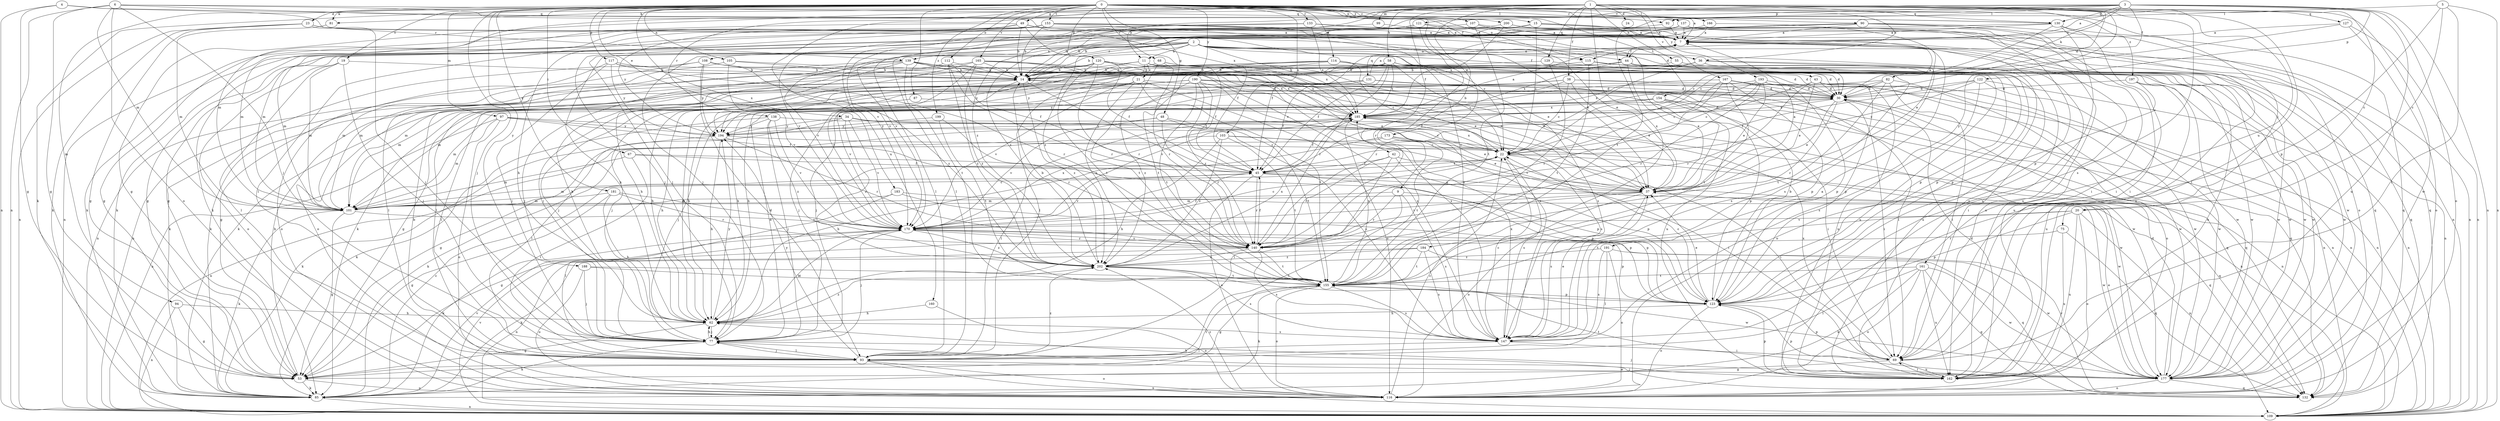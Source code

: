 strict digraph  {
0;
1;
2;
3;
4;
5;
6;
7;
9;
11;
14;
15;
19;
20;
21;
22;
23;
24;
30;
34;
36;
37;
38;
42;
43;
44;
45;
48;
49;
53;
55;
58;
62;
67;
68;
69;
75;
77;
81;
82;
85;
87;
90;
92;
93;
94;
97;
99;
101;
103;
105;
107;
108;
109;
112;
114;
115;
116;
117;
120;
121;
122;
123;
127;
129;
130;
131;
132;
133;
137;
138;
139;
140;
147;
153;
154;
155;
160;
161;
162;
165;
166;
167;
170;
173;
177;
181;
183;
184;
185;
188;
190;
191;
193;
194;
197;
199;
200;
202;
0 -> 7  [label=a];
0 -> 15  [label=c];
0 -> 19  [label=c];
0 -> 23  [label=d];
0 -> 34  [label=e];
0 -> 36  [label=e];
0 -> 48  [label=g];
0 -> 49  [label=g];
0 -> 67  [label=i];
0 -> 68  [label=i];
0 -> 75  [label=j];
0 -> 77  [label=j];
0 -> 81  [label=k];
0 -> 87  [label=l];
0 -> 90  [label=l];
0 -> 92  [label=l];
0 -> 94  [label=m];
0 -> 97  [label=m];
0 -> 103  [label=n];
0 -> 105  [label=n];
0 -> 107  [label=n];
0 -> 112  [label=o];
0 -> 114  [label=o];
0 -> 115  [label=o];
0 -> 117  [label=p];
0 -> 120  [label=p];
0 -> 133  [label=r];
0 -> 137  [label=r];
0 -> 153  [label=t];
0 -> 154  [label=t];
0 -> 165  [label=v];
0 -> 166  [label=v];
0 -> 173  [label=w];
0 -> 177  [label=w];
0 -> 181  [label=x];
0 -> 183  [label=x];
0 -> 188  [label=y];
0 -> 190  [label=y];
0 -> 197  [label=z];
0 -> 199  [label=z];
0 -> 200  [label=z];
1 -> 9  [label=b];
1 -> 11  [label=b];
1 -> 20  [label=c];
1 -> 24  [label=d];
1 -> 30  [label=d];
1 -> 38  [label=f];
1 -> 42  [label=f];
1 -> 53  [label=g];
1 -> 55  [label=h];
1 -> 58  [label=h];
1 -> 69  [label=i];
1 -> 81  [label=k];
1 -> 82  [label=k];
1 -> 85  [label=k];
1 -> 99  [label=m];
1 -> 127  [label=q];
1 -> 129  [label=q];
1 -> 130  [label=q];
1 -> 138  [label=r];
1 -> 147  [label=s];
1 -> 160  [label=u];
1 -> 161  [label=u];
1 -> 167  [label=v];
1 -> 184  [label=x];
1 -> 191  [label=y];
1 -> 193  [label=y];
1 -> 202  [label=z];
2 -> 11  [label=b];
2 -> 14  [label=b];
2 -> 36  [label=e];
2 -> 37  [label=e];
2 -> 43  [label=f];
2 -> 62  [label=h];
2 -> 101  [label=m];
2 -> 108  [label=n];
2 -> 115  [label=o];
2 -> 139  [label=r];
2 -> 147  [label=s];
2 -> 162  [label=u];
2 -> 170  [label=v];
2 -> 185  [label=x];
3 -> 7  [label=a];
3 -> 44  [label=f];
3 -> 92  [label=l];
3 -> 101  [label=m];
3 -> 109  [label=n];
3 -> 115  [label=o];
3 -> 116  [label=o];
3 -> 121  [label=p];
3 -> 122  [label=p];
3 -> 130  [label=q];
3 -> 155  [label=t];
3 -> 162  [label=u];
3 -> 170  [label=v];
4 -> 53  [label=g];
4 -> 109  [label=n];
4 -> 130  [label=q];
4 -> 139  [label=r];
5 -> 20  [label=c];
5 -> 69  [label=i];
5 -> 92  [label=l];
5 -> 109  [label=n];
5 -> 123  [label=p];
6 -> 44  [label=f];
6 -> 53  [label=g];
6 -> 77  [label=j];
6 -> 101  [label=m];
6 -> 109  [label=n];
6 -> 116  [label=o];
6 -> 130  [label=q];
6 -> 185  [label=x];
7 -> 44  [label=f];
7 -> 131  [label=q];
7 -> 132  [label=q];
7 -> 162  [label=u];
7 -> 177  [label=w];
9 -> 93  [label=l];
9 -> 101  [label=m];
9 -> 123  [label=p];
9 -> 140  [label=r];
9 -> 147  [label=s];
11 -> 14  [label=b];
11 -> 21  [label=c];
11 -> 37  [label=e];
11 -> 45  [label=f];
11 -> 93  [label=l];
11 -> 177  [label=w];
11 -> 185  [label=x];
11 -> 194  [label=y];
14 -> 30  [label=d];
14 -> 45  [label=f];
14 -> 77  [label=j];
14 -> 170  [label=v];
14 -> 202  [label=z];
15 -> 7  [label=a];
15 -> 14  [label=b];
15 -> 22  [label=c];
15 -> 93  [label=l];
15 -> 109  [label=n];
15 -> 123  [label=p];
19 -> 14  [label=b];
19 -> 77  [label=j];
19 -> 93  [label=l];
19 -> 101  [label=m];
19 -> 116  [label=o];
20 -> 109  [label=n];
20 -> 116  [label=o];
20 -> 123  [label=p];
20 -> 155  [label=t];
20 -> 162  [label=u];
20 -> 170  [label=v];
21 -> 30  [label=d];
21 -> 53  [label=g];
21 -> 62  [label=h];
21 -> 116  [label=o];
21 -> 155  [label=t];
21 -> 170  [label=v];
21 -> 202  [label=z];
22 -> 45  [label=f];
22 -> 69  [label=i];
22 -> 132  [label=q];
22 -> 147  [label=s];
22 -> 185  [label=x];
23 -> 7  [label=a];
23 -> 37  [label=e];
23 -> 53  [label=g];
23 -> 77  [label=j];
23 -> 85  [label=k];
23 -> 109  [label=n];
30 -> 7  [label=a];
30 -> 37  [label=e];
30 -> 69  [label=i];
30 -> 132  [label=q];
30 -> 140  [label=r];
30 -> 185  [label=x];
34 -> 37  [label=e];
34 -> 93  [label=l];
34 -> 170  [label=v];
34 -> 177  [label=w];
34 -> 194  [label=y];
34 -> 202  [label=z];
36 -> 14  [label=b];
36 -> 85  [label=k];
36 -> 109  [label=n];
36 -> 140  [label=r];
36 -> 162  [label=u];
36 -> 177  [label=w];
37 -> 7  [label=a];
37 -> 53  [label=g];
37 -> 101  [label=m];
37 -> 116  [label=o];
37 -> 147  [label=s];
37 -> 170  [label=v];
38 -> 22  [label=c];
38 -> 30  [label=d];
38 -> 37  [label=e];
38 -> 62  [label=h];
38 -> 77  [label=j];
38 -> 101  [label=m];
38 -> 109  [label=n];
42 -> 45  [label=f];
42 -> 93  [label=l];
42 -> 123  [label=p];
42 -> 140  [label=r];
42 -> 177  [label=w];
43 -> 30  [label=d];
43 -> 37  [label=e];
43 -> 45  [label=f];
43 -> 109  [label=n];
43 -> 123  [label=p];
43 -> 140  [label=r];
43 -> 162  [label=u];
44 -> 14  [label=b];
44 -> 30  [label=d];
44 -> 37  [label=e];
44 -> 85  [label=k];
44 -> 123  [label=p];
44 -> 185  [label=x];
45 -> 37  [label=e];
45 -> 101  [label=m];
45 -> 116  [label=o];
45 -> 123  [label=p];
45 -> 132  [label=q];
45 -> 140  [label=r];
45 -> 170  [label=v];
48 -> 22  [label=c];
48 -> 140  [label=r];
48 -> 155  [label=t];
48 -> 170  [label=v];
48 -> 194  [label=y];
49 -> 7  [label=a];
49 -> 14  [label=b];
49 -> 45  [label=f];
49 -> 53  [label=g];
49 -> 101  [label=m];
49 -> 147  [label=s];
49 -> 194  [label=y];
53 -> 14  [label=b];
53 -> 85  [label=k];
53 -> 116  [label=o];
53 -> 155  [label=t];
55 -> 14  [label=b];
55 -> 177  [label=w];
58 -> 14  [label=b];
58 -> 22  [label=c];
58 -> 45  [label=f];
58 -> 69  [label=i];
58 -> 85  [label=k];
58 -> 140  [label=r];
58 -> 162  [label=u];
58 -> 177  [label=w];
58 -> 185  [label=x];
58 -> 194  [label=y];
62 -> 53  [label=g];
62 -> 77  [label=j];
62 -> 147  [label=s];
62 -> 194  [label=y];
62 -> 202  [label=z];
67 -> 45  [label=f];
67 -> 93  [label=l];
67 -> 101  [label=m];
67 -> 123  [label=p];
68 -> 14  [label=b];
68 -> 140  [label=r];
68 -> 147  [label=s];
68 -> 155  [label=t];
68 -> 177  [label=w];
69 -> 53  [label=g];
69 -> 123  [label=p];
69 -> 162  [label=u];
69 -> 185  [label=x];
75 -> 132  [label=q];
75 -> 140  [label=r];
75 -> 162  [label=u];
77 -> 30  [label=d];
77 -> 62  [label=h];
77 -> 85  [label=k];
77 -> 93  [label=l];
81 -> 101  [label=m];
82 -> 30  [label=d];
82 -> 62  [label=h];
82 -> 69  [label=i];
82 -> 101  [label=m];
82 -> 116  [label=o];
82 -> 155  [label=t];
85 -> 22  [label=c];
85 -> 109  [label=n];
85 -> 170  [label=v];
87 -> 62  [label=h];
87 -> 185  [label=x];
90 -> 7  [label=a];
90 -> 45  [label=f];
90 -> 53  [label=g];
90 -> 69  [label=i];
90 -> 77  [label=j];
90 -> 132  [label=q];
90 -> 162  [label=u];
92 -> 7  [label=a];
92 -> 14  [label=b];
93 -> 14  [label=b];
93 -> 77  [label=j];
93 -> 109  [label=n];
93 -> 116  [label=o];
93 -> 177  [label=w];
93 -> 194  [label=y];
93 -> 202  [label=z];
94 -> 53  [label=g];
94 -> 62  [label=h];
94 -> 109  [label=n];
97 -> 45  [label=f];
97 -> 101  [label=m];
97 -> 109  [label=n];
97 -> 116  [label=o];
97 -> 147  [label=s];
97 -> 194  [label=y];
99 -> 7  [label=a];
99 -> 85  [label=k];
101 -> 22  [label=c];
101 -> 53  [label=g];
101 -> 85  [label=k];
101 -> 170  [label=v];
103 -> 22  [label=c];
103 -> 62  [label=h];
103 -> 69  [label=i];
103 -> 109  [label=n];
103 -> 155  [label=t];
103 -> 202  [label=z];
105 -> 14  [label=b];
105 -> 101  [label=m];
105 -> 147  [label=s];
105 -> 170  [label=v];
107 -> 7  [label=a];
107 -> 37  [label=e];
107 -> 101  [label=m];
107 -> 155  [label=t];
108 -> 14  [label=b];
108 -> 37  [label=e];
108 -> 53  [label=g];
108 -> 93  [label=l];
108 -> 109  [label=n];
108 -> 194  [label=y];
108 -> 202  [label=z];
109 -> 170  [label=v];
112 -> 14  [label=b];
112 -> 45  [label=f];
112 -> 62  [label=h];
112 -> 140  [label=r];
112 -> 202  [label=z];
114 -> 14  [label=b];
114 -> 22  [label=c];
114 -> 30  [label=d];
114 -> 93  [label=l];
114 -> 101  [label=m];
114 -> 123  [label=p];
114 -> 155  [label=t];
114 -> 177  [label=w];
115 -> 14  [label=b];
115 -> 30  [label=d];
115 -> 155  [label=t];
115 -> 177  [label=w];
116 -> 22  [label=c];
116 -> 202  [label=z];
117 -> 14  [label=b];
117 -> 77  [label=j];
117 -> 116  [label=o];
117 -> 140  [label=r];
117 -> 162  [label=u];
117 -> 194  [label=y];
120 -> 14  [label=b];
120 -> 30  [label=d];
120 -> 45  [label=f];
120 -> 85  [label=k];
120 -> 109  [label=n];
120 -> 123  [label=p];
120 -> 140  [label=r];
120 -> 155  [label=t];
121 -> 7  [label=a];
121 -> 93  [label=l];
121 -> 116  [label=o];
121 -> 140  [label=r];
121 -> 170  [label=v];
121 -> 202  [label=z];
122 -> 22  [label=c];
122 -> 30  [label=d];
122 -> 45  [label=f];
122 -> 109  [label=n];
122 -> 147  [label=s];
122 -> 177  [label=w];
123 -> 14  [label=b];
123 -> 22  [label=c];
123 -> 37  [label=e];
123 -> 62  [label=h];
123 -> 116  [label=o];
127 -> 7  [label=a];
127 -> 22  [label=c];
127 -> 109  [label=n];
127 -> 116  [label=o];
129 -> 14  [label=b];
129 -> 147  [label=s];
129 -> 155  [label=t];
130 -> 7  [label=a];
130 -> 14  [label=b];
130 -> 22  [label=c];
130 -> 69  [label=i];
130 -> 132  [label=q];
130 -> 162  [label=u];
131 -> 7  [label=a];
131 -> 30  [label=d];
131 -> 45  [label=f];
131 -> 62  [label=h];
131 -> 109  [label=n];
131 -> 194  [label=y];
132 -> 77  [label=j];
132 -> 170  [label=v];
133 -> 7  [label=a];
133 -> 85  [label=k];
133 -> 132  [label=q];
133 -> 170  [label=v];
133 -> 185  [label=x];
137 -> 7  [label=a];
137 -> 69  [label=i];
137 -> 77  [label=j];
137 -> 109  [label=n];
137 -> 162  [label=u];
137 -> 170  [label=v];
137 -> 202  [label=z];
138 -> 77  [label=j];
138 -> 85  [label=k];
138 -> 109  [label=n];
138 -> 170  [label=v];
138 -> 194  [label=y];
138 -> 202  [label=z];
139 -> 14  [label=b];
139 -> 37  [label=e];
139 -> 62  [label=h];
139 -> 77  [label=j];
139 -> 93  [label=l];
139 -> 101  [label=m];
139 -> 147  [label=s];
139 -> 155  [label=t];
139 -> 185  [label=x];
140 -> 45  [label=f];
140 -> 109  [label=n];
140 -> 147  [label=s];
140 -> 155  [label=t];
140 -> 170  [label=v];
140 -> 202  [label=z];
147 -> 7  [label=a];
147 -> 22  [label=c];
147 -> 37  [label=e];
147 -> 69  [label=i];
147 -> 93  [label=l];
147 -> 185  [label=x];
153 -> 7  [label=a];
153 -> 14  [label=b];
153 -> 22  [label=c];
153 -> 30  [label=d];
153 -> 37  [label=e];
153 -> 62  [label=h];
153 -> 85  [label=k];
153 -> 93  [label=l];
153 -> 109  [label=n];
154 -> 69  [label=i];
154 -> 77  [label=j];
154 -> 101  [label=m];
154 -> 123  [label=p];
154 -> 132  [label=q];
154 -> 185  [label=x];
155 -> 53  [label=g];
155 -> 85  [label=k];
155 -> 116  [label=o];
155 -> 123  [label=p];
155 -> 147  [label=s];
155 -> 185  [label=x];
160 -> 62  [label=h];
160 -> 116  [label=o];
161 -> 85  [label=k];
161 -> 93  [label=l];
161 -> 116  [label=o];
161 -> 132  [label=q];
161 -> 155  [label=t];
161 -> 162  [label=u];
161 -> 177  [label=w];
162 -> 30  [label=d];
162 -> 62  [label=h];
162 -> 69  [label=i];
162 -> 123  [label=p];
165 -> 14  [label=b];
165 -> 37  [label=e];
165 -> 77  [label=j];
165 -> 116  [label=o];
165 -> 147  [label=s];
165 -> 170  [label=v];
165 -> 185  [label=x];
165 -> 202  [label=z];
166 -> 7  [label=a];
166 -> 37  [label=e];
166 -> 53  [label=g];
167 -> 22  [label=c];
167 -> 30  [label=d];
167 -> 69  [label=i];
167 -> 123  [label=p];
167 -> 140  [label=r];
167 -> 155  [label=t];
167 -> 177  [label=w];
167 -> 185  [label=x];
170 -> 22  [label=c];
170 -> 45  [label=f];
170 -> 62  [label=h];
170 -> 77  [label=j];
170 -> 85  [label=k];
170 -> 123  [label=p];
170 -> 140  [label=r];
170 -> 185  [label=x];
170 -> 202  [label=z];
173 -> 22  [label=c];
173 -> 37  [label=e];
173 -> 62  [label=h];
173 -> 85  [label=k];
173 -> 155  [label=t];
177 -> 30  [label=d];
177 -> 37  [label=e];
177 -> 77  [label=j];
177 -> 116  [label=o];
177 -> 123  [label=p];
177 -> 132  [label=q];
177 -> 155  [label=t];
181 -> 53  [label=g];
181 -> 62  [label=h];
181 -> 101  [label=m];
181 -> 140  [label=r];
181 -> 170  [label=v];
183 -> 93  [label=l];
183 -> 101  [label=m];
183 -> 123  [label=p];
183 -> 177  [label=w];
184 -> 85  [label=k];
184 -> 132  [label=q];
184 -> 147  [label=s];
184 -> 155  [label=t];
184 -> 202  [label=z];
185 -> 7  [label=a];
185 -> 30  [label=d];
185 -> 45  [label=f];
185 -> 53  [label=g];
185 -> 93  [label=l];
185 -> 109  [label=n];
185 -> 147  [label=s];
185 -> 194  [label=y];
188 -> 77  [label=j];
188 -> 116  [label=o];
188 -> 155  [label=t];
188 -> 177  [label=w];
190 -> 22  [label=c];
190 -> 30  [label=d];
190 -> 45  [label=f];
190 -> 62  [label=h];
190 -> 77  [label=j];
190 -> 93  [label=l];
190 -> 132  [label=q];
190 -> 140  [label=r];
190 -> 155  [label=t];
190 -> 162  [label=u];
190 -> 177  [label=w];
190 -> 202  [label=z];
191 -> 93  [label=l];
191 -> 116  [label=o];
191 -> 147  [label=s];
191 -> 177  [label=w];
191 -> 202  [label=z];
193 -> 22  [label=c];
193 -> 30  [label=d];
193 -> 37  [label=e];
193 -> 77  [label=j];
193 -> 123  [label=p];
193 -> 140  [label=r];
193 -> 170  [label=v];
193 -> 177  [label=w];
194 -> 22  [label=c];
194 -> 62  [label=h];
194 -> 85  [label=k];
194 -> 140  [label=r];
197 -> 30  [label=d];
197 -> 109  [label=n];
197 -> 116  [label=o];
197 -> 162  [label=u];
199 -> 140  [label=r];
199 -> 155  [label=t];
199 -> 194  [label=y];
200 -> 7  [label=a];
200 -> 77  [label=j];
200 -> 162  [label=u];
200 -> 185  [label=x];
202 -> 14  [label=b];
202 -> 123  [label=p];
202 -> 147  [label=s];
202 -> 155  [label=t];
202 -> 185  [label=x];
}
